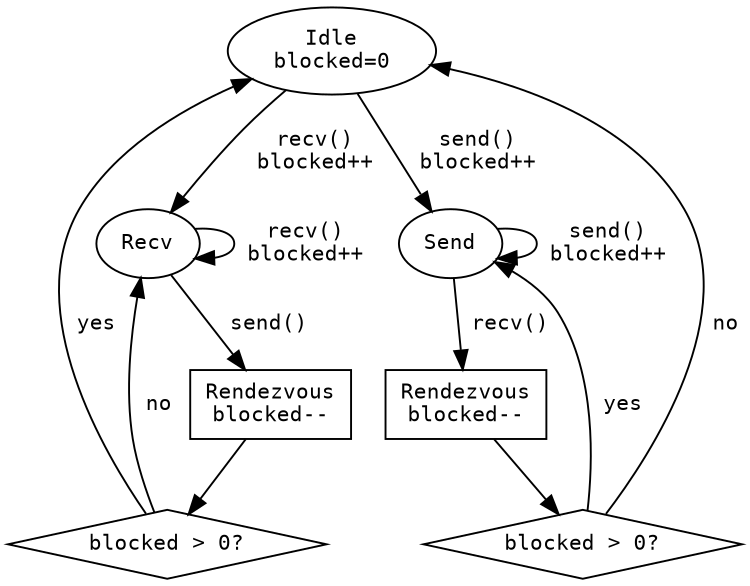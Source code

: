 digraph {
    size = "5!"
    ratio = "compress"
    node [fontsize=11,style=solid,fontname="inconsolata"]
    edge [fontsize=11,fontname="inconsolata"]
    //actual nodes
    Idle [shape=ellipse,label="Idle\nblocked=0"]
    Recv [shape=ellipse,label="Recv"]
    Send [shape=ellipse,label="Send"]
    IPC1 [shape=box label="Rendezvous\nblocked--"]
    IPC2 [shape=box label="Rendezvous\nblocked--"]

    TCB1 [shape=diamond label="blocked > 0?"]
    TCB2 [shape=diamond label="blocked > 0?"]
    
    Idle -> Recv[label=" recv()\n blocked++"]
    Idle -> Send[label=" send()\n blocked++"]

    Recv -> Recv[label=" recv()\n blocked++"]
    Recv -> IPC1[label=" send()"]
    IPC1 -> TCB1
    TCB1 -> Recv[label=" no"]
    TCB1 -> Idle[label=" yes"]

    Send -> Send[label=" send()\n blocked++"]
    Send -> IPC2[label=" recv()"]
    IPC2 -> TCB2
    TCB2 -> Send[label=" yes"]
    TCB2 -> Idle[label=" no"]
}

